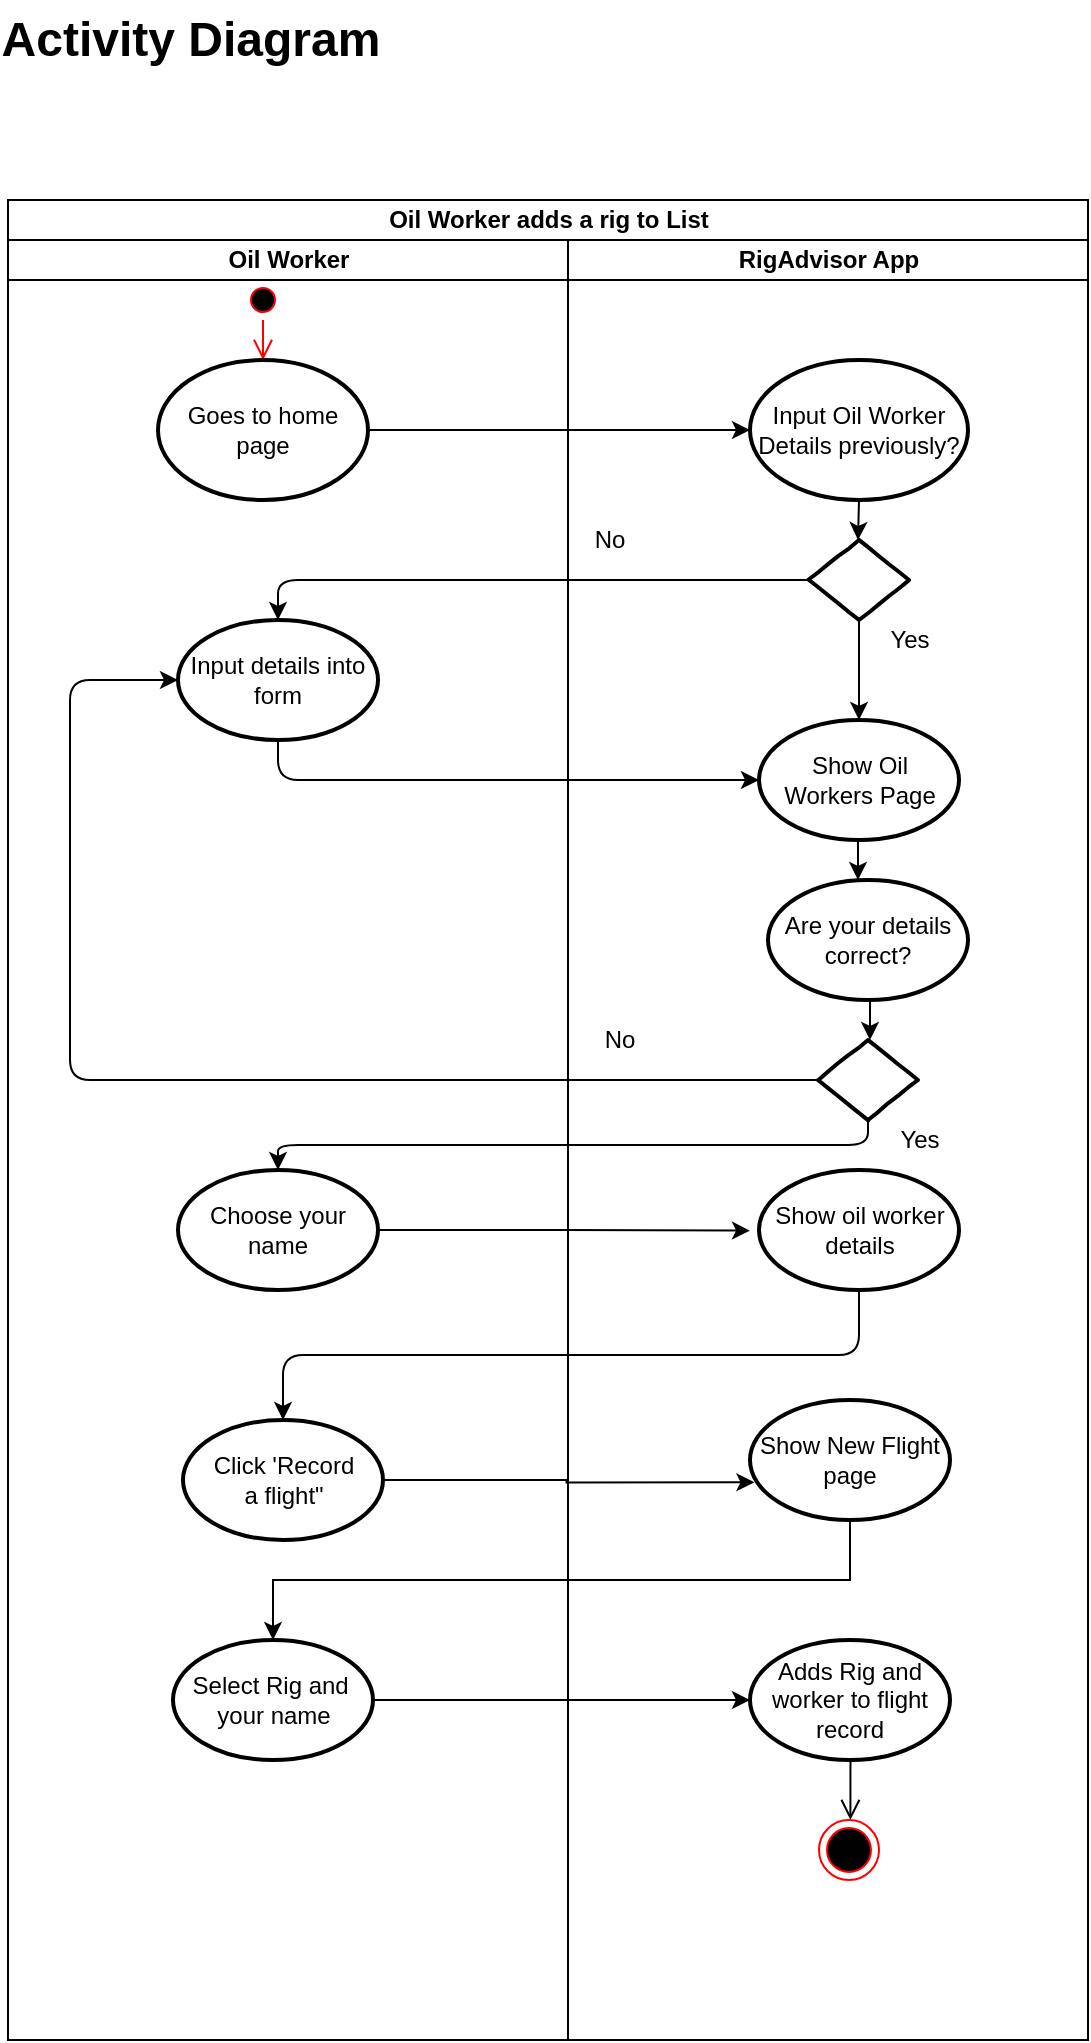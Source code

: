 <mxfile version="13.1.3">
    <diagram id="6hGFLwfOUW9BJ-s0fimq" name="Page-1">
        <mxGraphModel dx="1058" dy="570" grid="1" gridSize="10" guides="1" tooltips="1" connect="1" arrows="1" fold="1" page="1" pageScale="1" pageWidth="827" pageHeight="1169" math="0" shadow="0">
            <root>
                <mxCell id="0"/>
                <mxCell id="1" parent="0"/>
                <mxCell id="56" style="edgeStyle=orthogonalEdgeStyle;rounded=0;orthogonalLoop=1;jettySize=auto;html=1;exitX=1;exitY=0.5;exitDx=0;exitDy=0;exitPerimeter=0;" edge="1" parent="1" source="42">
                    <mxGeometry relative="1" as="geometry">
                        <mxPoint x="520" y="645.333" as="targetPoint"/>
                    </mxGeometry>
                </mxCell>
                <mxCell id="63" value="" style="edgeStyle=orthogonalEdgeStyle;html=1;verticalAlign=bottom;endArrow=open;endSize=8;strokeColor=#ff0000;exitX=0.5;exitY=1;exitDx=0;exitDy=0;" edge="1" source="62" parent="1">
                    <mxGeometry relative="1" as="geometry">
                        <mxPoint x="276.5" y="210" as="targetPoint"/>
                    </mxGeometry>
                </mxCell>
                <mxCell id="2" value="Oil Worker adds a rig to List" style="swimlane;html=1;childLayout=stackLayout;resizeParent=1;resizeParentMax=0;startSize=20;" parent="1" vertex="1">
                    <mxGeometry x="149" y="130" width="540" height="920" as="geometry"/>
                </mxCell>
                <mxCell id="58" style="edgeStyle=orthogonalEdgeStyle;rounded=0;orthogonalLoop=1;jettySize=auto;html=1;exitX=1;exitY=0.5;exitDx=0;exitDy=0;exitPerimeter=0;entryX=0;entryY=0.5;entryDx=0;entryDy=0;entryPerimeter=0;" edge="1" parent="2" source="46" target="47">
                    <mxGeometry relative="1" as="geometry"/>
                </mxCell>
                <mxCell id="3" value="Oil Worker" style="swimlane;html=1;startSize=20;" parent="2" vertex="1">
                    <mxGeometry y="20" width="280" height="900" as="geometry"/>
                </mxCell>
                <mxCell id="62" value="" style="ellipse;html=1;shape=startState;fillColor=#000000;strokeColor=#ff0000;" vertex="1" parent="3">
                    <mxGeometry x="117.5" y="20" width="20" height="20" as="geometry"/>
                </mxCell>
                <mxCell id="9" value="Goes to home page" style="strokeWidth=2;html=1;shape=mxgraph.flowchart.start_1;whiteSpace=wrap;" parent="3" vertex="1">
                    <mxGeometry x="75" y="60" width="105" height="70" as="geometry"/>
                </mxCell>
                <mxCell id="46" value="Select Rig and&amp;nbsp;&lt;br&gt;your name" style="strokeWidth=2;html=1;shape=mxgraph.flowchart.start_1;whiteSpace=wrap;" vertex="1" parent="3">
                    <mxGeometry x="82.5" y="700" width="100" height="60" as="geometry"/>
                </mxCell>
                <mxCell id="13" value="Input details into form" style="strokeWidth=2;html=1;shape=mxgraph.flowchart.start_1;whiteSpace=wrap;" parent="3" vertex="1">
                    <mxGeometry x="85" y="190" width="100" height="60" as="geometry"/>
                </mxCell>
                <mxCell id="42" value="Choose your name" style="strokeWidth=2;html=1;shape=mxgraph.flowchart.start_1;whiteSpace=wrap;" vertex="1" parent="3">
                    <mxGeometry x="85" y="465" width="100" height="60" as="geometry"/>
                </mxCell>
                <mxCell id="44" value="Click 'Record&lt;br&gt;a flight&quot;" style="strokeWidth=2;html=1;shape=mxgraph.flowchart.start_1;whiteSpace=wrap;" vertex="1" parent="3">
                    <mxGeometry x="87.5" y="590" width="100" height="60" as="geometry"/>
                </mxCell>
                <mxCell id="22" value="" style="endArrow=classic;html=1;exitX=1;exitY=0.5;exitDx=0;exitDy=0;exitPerimeter=0;entryX=0;entryY=0.5;entryDx=0;entryDy=0;entryPerimeter=0;" edge="1" parent="2" source="9" target="10">
                    <mxGeometry width="50" height="50" relative="1" as="geometry">
                        <mxPoint x="241" y="230" as="sourcePoint"/>
                        <mxPoint x="291" y="180" as="targetPoint"/>
                    </mxGeometry>
                </mxCell>
                <mxCell id="25" value="" style="endArrow=classic;html=1;exitX=0;exitY=0.5;exitDx=0;exitDy=0;edgeStyle=orthogonalEdgeStyle;entryX=0.5;entryY=0;entryDx=0;entryDy=0;entryPerimeter=0;" edge="1" parent="2" source="11" target="13">
                    <mxGeometry width="50" height="50" relative="1" as="geometry">
                        <mxPoint x="241" y="230" as="sourcePoint"/>
                        <mxPoint x="131" y="190" as="targetPoint"/>
                    </mxGeometry>
                </mxCell>
                <mxCell id="50" value="" style="endArrow=classic;html=1;exitX=0.5;exitY=1;exitDx=0;exitDy=0;edgeStyle=orthogonalEdgeStyle;entryX=0.5;entryY=0;entryDx=0;entryDy=0;entryPerimeter=0;" edge="1" parent="2" source="35" target="42">
                    <mxGeometry width="50" height="50" relative="1" as="geometry">
                        <mxPoint x="435" y="469.5" as="sourcePoint"/>
                        <mxPoint x="71" y="469.5" as="targetPoint"/>
                    </mxGeometry>
                </mxCell>
                <mxCell id="54" value="" style="endArrow=classic;html=1;edgeStyle=orthogonalEdgeStyle;entryX=0.5;entryY=0;entryDx=0;entryDy=0;entryPerimeter=0;exitX=0.5;exitY=1;exitDx=0;exitDy=0;exitPerimeter=0;" edge="1" parent="2" source="43" target="44">
                    <mxGeometry width="50" height="50" relative="1" as="geometry">
                        <mxPoint x="425" y="570" as="sourcePoint"/>
                        <mxPoint x="130" y="595" as="targetPoint"/>
                    </mxGeometry>
                </mxCell>
                <mxCell id="57" style="edgeStyle=orthogonalEdgeStyle;rounded=0;orthogonalLoop=1;jettySize=auto;html=1;exitX=1;exitY=0.5;exitDx=0;exitDy=0;exitPerimeter=0;entryX=0.022;entryY=0.686;entryDx=0;entryDy=0;entryPerimeter=0;" edge="1" parent="2" source="44" target="45">
                    <mxGeometry relative="1" as="geometry"/>
                </mxCell>
                <mxCell id="4" value="RigAdvisor App" style="swimlane;html=1;startSize=20;" parent="2" vertex="1">
                    <mxGeometry x="280" y="20" width="260" height="900" as="geometry"/>
                </mxCell>
                <mxCell id="34" value="No" style="text;html=1;strokeColor=none;fillColor=none;align=center;verticalAlign=middle;whiteSpace=wrap;rounded=0;" vertex="1" parent="4">
                    <mxGeometry x="5.5" y="390" width="40" height="20" as="geometry"/>
                </mxCell>
                <mxCell id="41" value="" style="endArrow=classic;html=1;entryX=0.5;entryY=0;entryDx=0;entryDy=0;entryPerimeter=0;" edge="1" parent="4">
                    <mxGeometry width="50" height="50" relative="1" as="geometry">
                        <mxPoint x="145" y="300" as="sourcePoint"/>
                        <mxPoint x="145" y="320" as="targetPoint"/>
                    </mxGeometry>
                </mxCell>
                <mxCell id="45" value="Show New Flight page" style="strokeWidth=2;html=1;shape=mxgraph.flowchart.start_1;whiteSpace=wrap;" vertex="1" parent="4">
                    <mxGeometry x="91" y="580" width="100" height="60" as="geometry"/>
                </mxCell>
                <mxCell id="65" value="" style="edgeStyle=orthogonalEdgeStyle;html=1;verticalAlign=bottom;endArrow=open;endSize=8;strokeColor=#000000;" edge="1" parent="4">
                    <mxGeometry relative="1" as="geometry">
                        <mxPoint x="140.76" y="790" as="targetPoint"/>
                        <mxPoint x="141.24" y="760" as="sourcePoint"/>
                        <Array as="points">
                            <mxPoint x="140.76" y="790"/>
                        </Array>
                    </mxGeometry>
                </mxCell>
                <mxCell id="61" value="" style="ellipse;html=1;shape=endState;fillColor=#000000;strokeColor=#ff0000;" vertex="1" parent="4">
                    <mxGeometry x="125.5" y="790" width="30" height="30" as="geometry"/>
                </mxCell>
                <mxCell id="35" value="" style="rhombus;html=1;align=center;whiteSpace=wrap;comic=1;strokeWidth=2;fontFamily=Comic Sans MS;fontStyle=1;" vertex="1" parent="4">
                    <mxGeometry x="125" y="400" width="50" height="40" as="geometry"/>
                </mxCell>
                <mxCell id="37" value="" style="endArrow=classic;html=1;entryX=0.5;entryY=0;entryDx=0;entryDy=0;entryPerimeter=0;" edge="1" parent="4">
                    <mxGeometry width="50" height="50" relative="1" as="geometry">
                        <mxPoint x="151" y="380" as="sourcePoint"/>
                        <mxPoint x="151" y="400" as="targetPoint"/>
                    </mxGeometry>
                </mxCell>
                <mxCell id="43" value="Show oil worker&lt;br&gt;details" style="strokeWidth=2;html=1;shape=mxgraph.flowchart.start_1;whiteSpace=wrap;" vertex="1" parent="4">
                    <mxGeometry x="95.5" y="465" width="100" height="60" as="geometry"/>
                </mxCell>
                <mxCell id="36" value="Yes" style="text;html=1;strokeColor=none;fillColor=none;align=center;verticalAlign=middle;whiteSpace=wrap;rounded=0;" vertex="1" parent="4">
                    <mxGeometry x="155.5" y="440" width="40" height="20" as="geometry"/>
                </mxCell>
                <mxCell id="32" value="Are your details correct?" style="strokeWidth=2;html=1;shape=mxgraph.flowchart.start_1;whiteSpace=wrap;" vertex="1" parent="4">
                    <mxGeometry x="100" y="320" width="100" height="60" as="geometry"/>
                </mxCell>
                <mxCell id="24" value="" style="endArrow=classic;html=1;entryX=0.5;entryY=0;entryDx=0;entryDy=0;entryPerimeter=0;" edge="1" parent="4">
                    <mxGeometry width="50" height="50" relative="1" as="geometry">
                        <mxPoint x="145.5" y="130" as="sourcePoint"/>
                        <mxPoint x="145" y="150" as="targetPoint"/>
                    </mxGeometry>
                </mxCell>
                <mxCell id="26" value="No" style="text;html=1;strokeColor=none;fillColor=none;align=center;verticalAlign=middle;whiteSpace=wrap;rounded=0;" vertex="1" parent="4">
                    <mxGeometry x="1" y="140" width="40" height="20" as="geometry"/>
                </mxCell>
                <mxCell id="10" value="Input Oil Worker Details previously?" style="strokeWidth=2;html=1;shape=mxgraph.flowchart.start_1;whiteSpace=wrap;" parent="4" vertex="1">
                    <mxGeometry x="91" y="60" width="109" height="70" as="geometry"/>
                </mxCell>
                <mxCell id="11" value="" style="rhombus;html=1;align=center;whiteSpace=wrap;comic=1;strokeWidth=2;fontFamily=Comic Sans MS;fontStyle=1;" parent="4" vertex="1">
                    <mxGeometry x="120.5" y="150" width="50" height="40" as="geometry"/>
                </mxCell>
                <mxCell id="27" value="" style="endArrow=classic;html=1;entryX=0.5;entryY=0;entryDx=0;entryDy=0;entryPerimeter=0;" edge="1" parent="4" target="15">
                    <mxGeometry width="50" height="50" relative="1" as="geometry">
                        <mxPoint x="145.5" y="190" as="sourcePoint"/>
                        <mxPoint x="145" y="230" as="targetPoint"/>
                    </mxGeometry>
                </mxCell>
                <mxCell id="15" value="Show Oil &lt;br&gt;Workers Page" style="strokeWidth=2;html=1;shape=mxgraph.flowchart.start_1;whiteSpace=wrap;" parent="4" vertex="1">
                    <mxGeometry x="95.5" y="240" width="100" height="60" as="geometry"/>
                </mxCell>
                <mxCell id="28" value="Yes" style="text;html=1;strokeColor=none;fillColor=none;align=center;verticalAlign=middle;whiteSpace=wrap;rounded=0;" vertex="1" parent="4">
                    <mxGeometry x="151" y="190" width="40" height="20" as="geometry"/>
                </mxCell>
                <mxCell id="47" value="Adds Rig and worker to flight record" style="strokeWidth=2;html=1;shape=mxgraph.flowchart.start_1;whiteSpace=wrap;" vertex="1" parent="4">
                    <mxGeometry x="91" y="700" width="100" height="60" as="geometry"/>
                </mxCell>
                <mxCell id="60" style="edgeStyle=orthogonalEdgeStyle;rounded=0;orthogonalLoop=1;jettySize=auto;html=1;exitX=0.5;exitY=1;exitDx=0;exitDy=0;exitPerimeter=0;entryX=0.5;entryY=0;entryDx=0;entryDy=0;entryPerimeter=0;" edge="1" parent="2" source="45" target="46">
                    <mxGeometry relative="1" as="geometry">
                        <Array as="points">
                            <mxPoint x="421" y="690"/>
                            <mxPoint x="133" y="690"/>
                        </Array>
                    </mxGeometry>
                </mxCell>
                <mxCell id="29" value="" style="endArrow=classic;html=1;entryX=0;entryY=0.5;entryDx=0;entryDy=0;entryPerimeter=0;edgeStyle=orthogonalEdgeStyle;exitX=0.5;exitY=1;exitDx=0;exitDy=0;exitPerimeter=0;" edge="1" parent="2" source="13" target="15">
                    <mxGeometry width="50" height="50" relative="1" as="geometry">
                        <mxPoint x="131" y="290" as="sourcePoint"/>
                        <mxPoint x="301" y="210" as="targetPoint"/>
                    </mxGeometry>
                </mxCell>
                <mxCell id="33" value="" style="endArrow=classic;html=1;exitX=0;exitY=0.5;exitDx=0;exitDy=0;edgeStyle=orthogonalEdgeStyle;entryX=0;entryY=0.5;entryDx=0;entryDy=0;entryPerimeter=0;" edge="1" parent="2" source="35" target="13">
                    <mxGeometry width="50" height="50" relative="1" as="geometry">
                        <mxPoint x="106.5" y="440" as="sourcePoint"/>
                        <mxPoint x="41" y="240" as="targetPoint"/>
                        <Array as="points">
                            <mxPoint x="31" y="440"/>
                            <mxPoint x="31" y="240"/>
                        </Array>
                    </mxGeometry>
                </mxCell>
                <mxCell id="67" value="Activity Diagram" style="text;strokeColor=none;fillColor=none;html=1;fontSize=24;fontStyle=1;verticalAlign=middle;align=center;" vertex="1" parent="1">
                    <mxGeometry x="190" y="30" width="100" height="40" as="geometry"/>
                </mxCell>
            </root>
        </mxGraphModel>
    </diagram>
</mxfile>